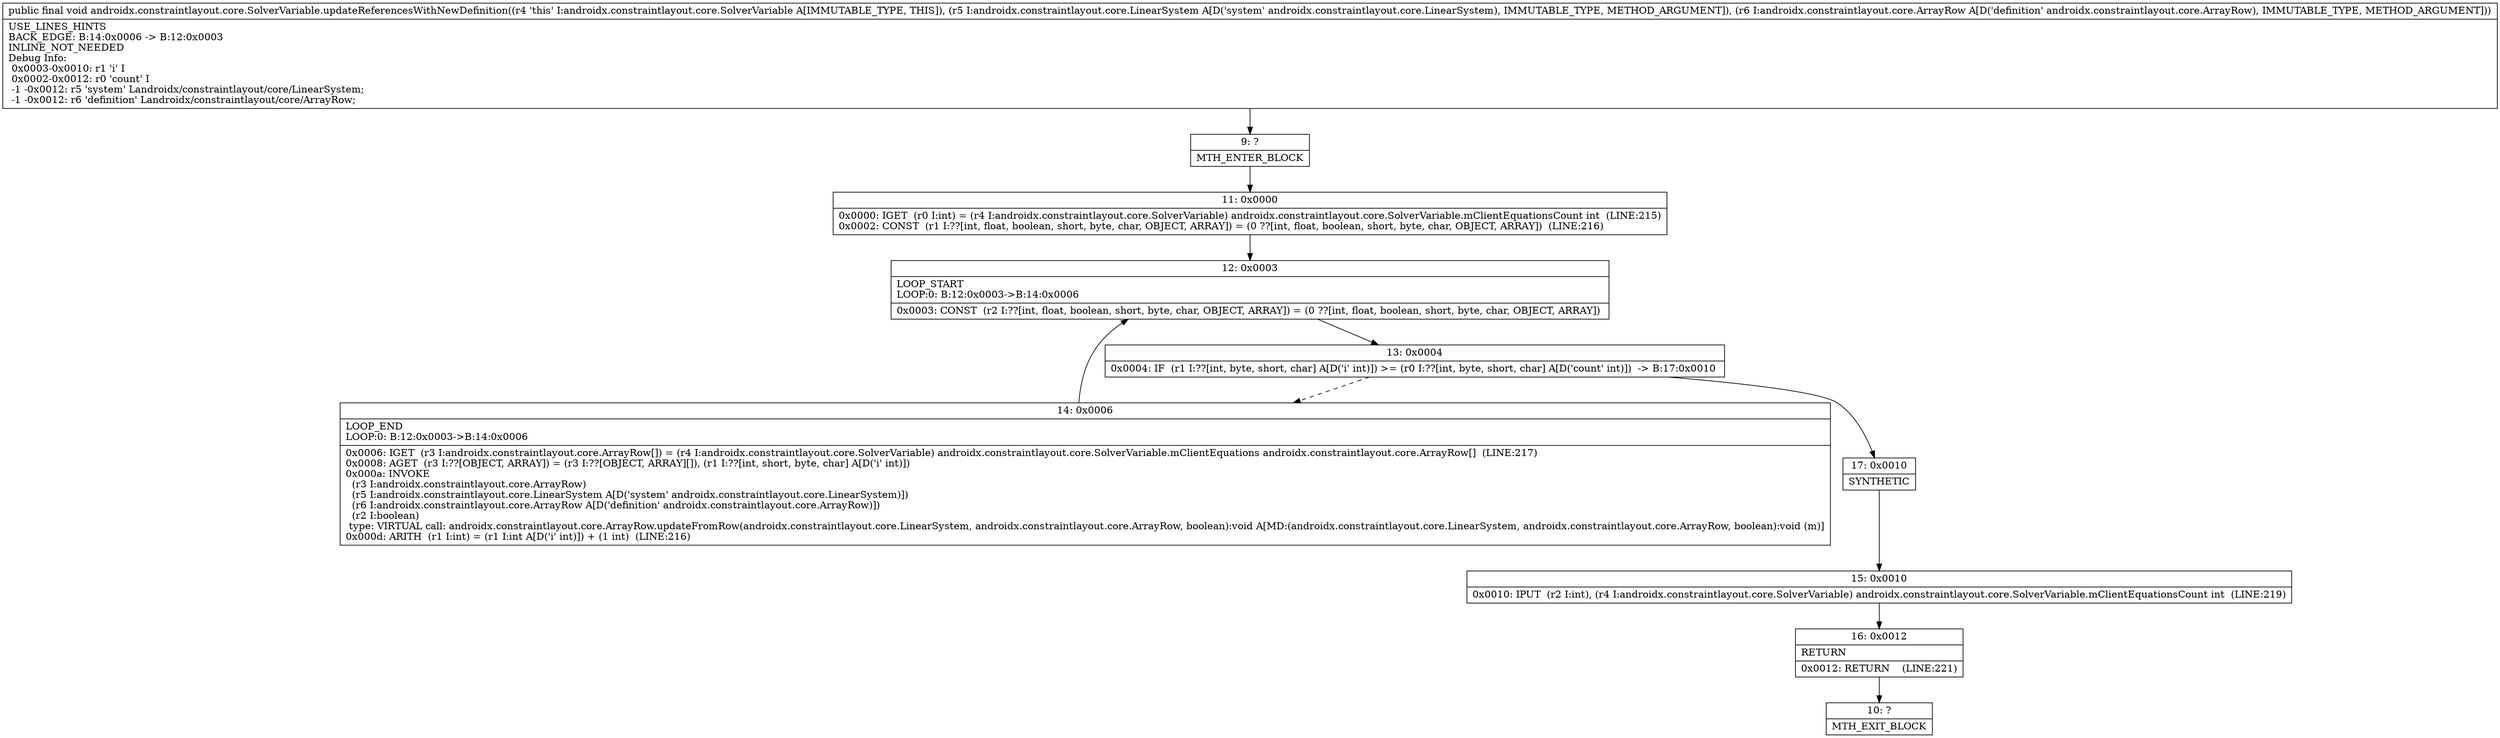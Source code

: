 digraph "CFG forandroidx.constraintlayout.core.SolverVariable.updateReferencesWithNewDefinition(Landroidx\/constraintlayout\/core\/LinearSystem;Landroidx\/constraintlayout\/core\/ArrayRow;)V" {
Node_9 [shape=record,label="{9\:\ ?|MTH_ENTER_BLOCK\l}"];
Node_11 [shape=record,label="{11\:\ 0x0000|0x0000: IGET  (r0 I:int) = (r4 I:androidx.constraintlayout.core.SolverVariable) androidx.constraintlayout.core.SolverVariable.mClientEquationsCount int  (LINE:215)\l0x0002: CONST  (r1 I:??[int, float, boolean, short, byte, char, OBJECT, ARRAY]) = (0 ??[int, float, boolean, short, byte, char, OBJECT, ARRAY])  (LINE:216)\l}"];
Node_12 [shape=record,label="{12\:\ 0x0003|LOOP_START\lLOOP:0: B:12:0x0003\-\>B:14:0x0006\l|0x0003: CONST  (r2 I:??[int, float, boolean, short, byte, char, OBJECT, ARRAY]) = (0 ??[int, float, boolean, short, byte, char, OBJECT, ARRAY]) \l}"];
Node_13 [shape=record,label="{13\:\ 0x0004|0x0004: IF  (r1 I:??[int, byte, short, char] A[D('i' int)]) \>= (r0 I:??[int, byte, short, char] A[D('count' int)])  \-\> B:17:0x0010 \l}"];
Node_14 [shape=record,label="{14\:\ 0x0006|LOOP_END\lLOOP:0: B:12:0x0003\-\>B:14:0x0006\l|0x0006: IGET  (r3 I:androidx.constraintlayout.core.ArrayRow[]) = (r4 I:androidx.constraintlayout.core.SolverVariable) androidx.constraintlayout.core.SolverVariable.mClientEquations androidx.constraintlayout.core.ArrayRow[]  (LINE:217)\l0x0008: AGET  (r3 I:??[OBJECT, ARRAY]) = (r3 I:??[OBJECT, ARRAY][]), (r1 I:??[int, short, byte, char] A[D('i' int)]) \l0x000a: INVOKE  \l  (r3 I:androidx.constraintlayout.core.ArrayRow)\l  (r5 I:androidx.constraintlayout.core.LinearSystem A[D('system' androidx.constraintlayout.core.LinearSystem)])\l  (r6 I:androidx.constraintlayout.core.ArrayRow A[D('definition' androidx.constraintlayout.core.ArrayRow)])\l  (r2 I:boolean)\l type: VIRTUAL call: androidx.constraintlayout.core.ArrayRow.updateFromRow(androidx.constraintlayout.core.LinearSystem, androidx.constraintlayout.core.ArrayRow, boolean):void A[MD:(androidx.constraintlayout.core.LinearSystem, androidx.constraintlayout.core.ArrayRow, boolean):void (m)]\l0x000d: ARITH  (r1 I:int) = (r1 I:int A[D('i' int)]) + (1 int)  (LINE:216)\l}"];
Node_17 [shape=record,label="{17\:\ 0x0010|SYNTHETIC\l}"];
Node_15 [shape=record,label="{15\:\ 0x0010|0x0010: IPUT  (r2 I:int), (r4 I:androidx.constraintlayout.core.SolverVariable) androidx.constraintlayout.core.SolverVariable.mClientEquationsCount int  (LINE:219)\l}"];
Node_16 [shape=record,label="{16\:\ 0x0012|RETURN\l|0x0012: RETURN    (LINE:221)\l}"];
Node_10 [shape=record,label="{10\:\ ?|MTH_EXIT_BLOCK\l}"];
MethodNode[shape=record,label="{public final void androidx.constraintlayout.core.SolverVariable.updateReferencesWithNewDefinition((r4 'this' I:androidx.constraintlayout.core.SolverVariable A[IMMUTABLE_TYPE, THIS]), (r5 I:androidx.constraintlayout.core.LinearSystem A[D('system' androidx.constraintlayout.core.LinearSystem), IMMUTABLE_TYPE, METHOD_ARGUMENT]), (r6 I:androidx.constraintlayout.core.ArrayRow A[D('definition' androidx.constraintlayout.core.ArrayRow), IMMUTABLE_TYPE, METHOD_ARGUMENT]))  | USE_LINES_HINTS\lBACK_EDGE: B:14:0x0006 \-\> B:12:0x0003\lINLINE_NOT_NEEDED\lDebug Info:\l  0x0003\-0x0010: r1 'i' I\l  0x0002\-0x0012: r0 'count' I\l  \-1 \-0x0012: r5 'system' Landroidx\/constraintlayout\/core\/LinearSystem;\l  \-1 \-0x0012: r6 'definition' Landroidx\/constraintlayout\/core\/ArrayRow;\l}"];
MethodNode -> Node_9;Node_9 -> Node_11;
Node_11 -> Node_12;
Node_12 -> Node_13;
Node_13 -> Node_14[style=dashed];
Node_13 -> Node_17;
Node_14 -> Node_12;
Node_17 -> Node_15;
Node_15 -> Node_16;
Node_16 -> Node_10;
}

